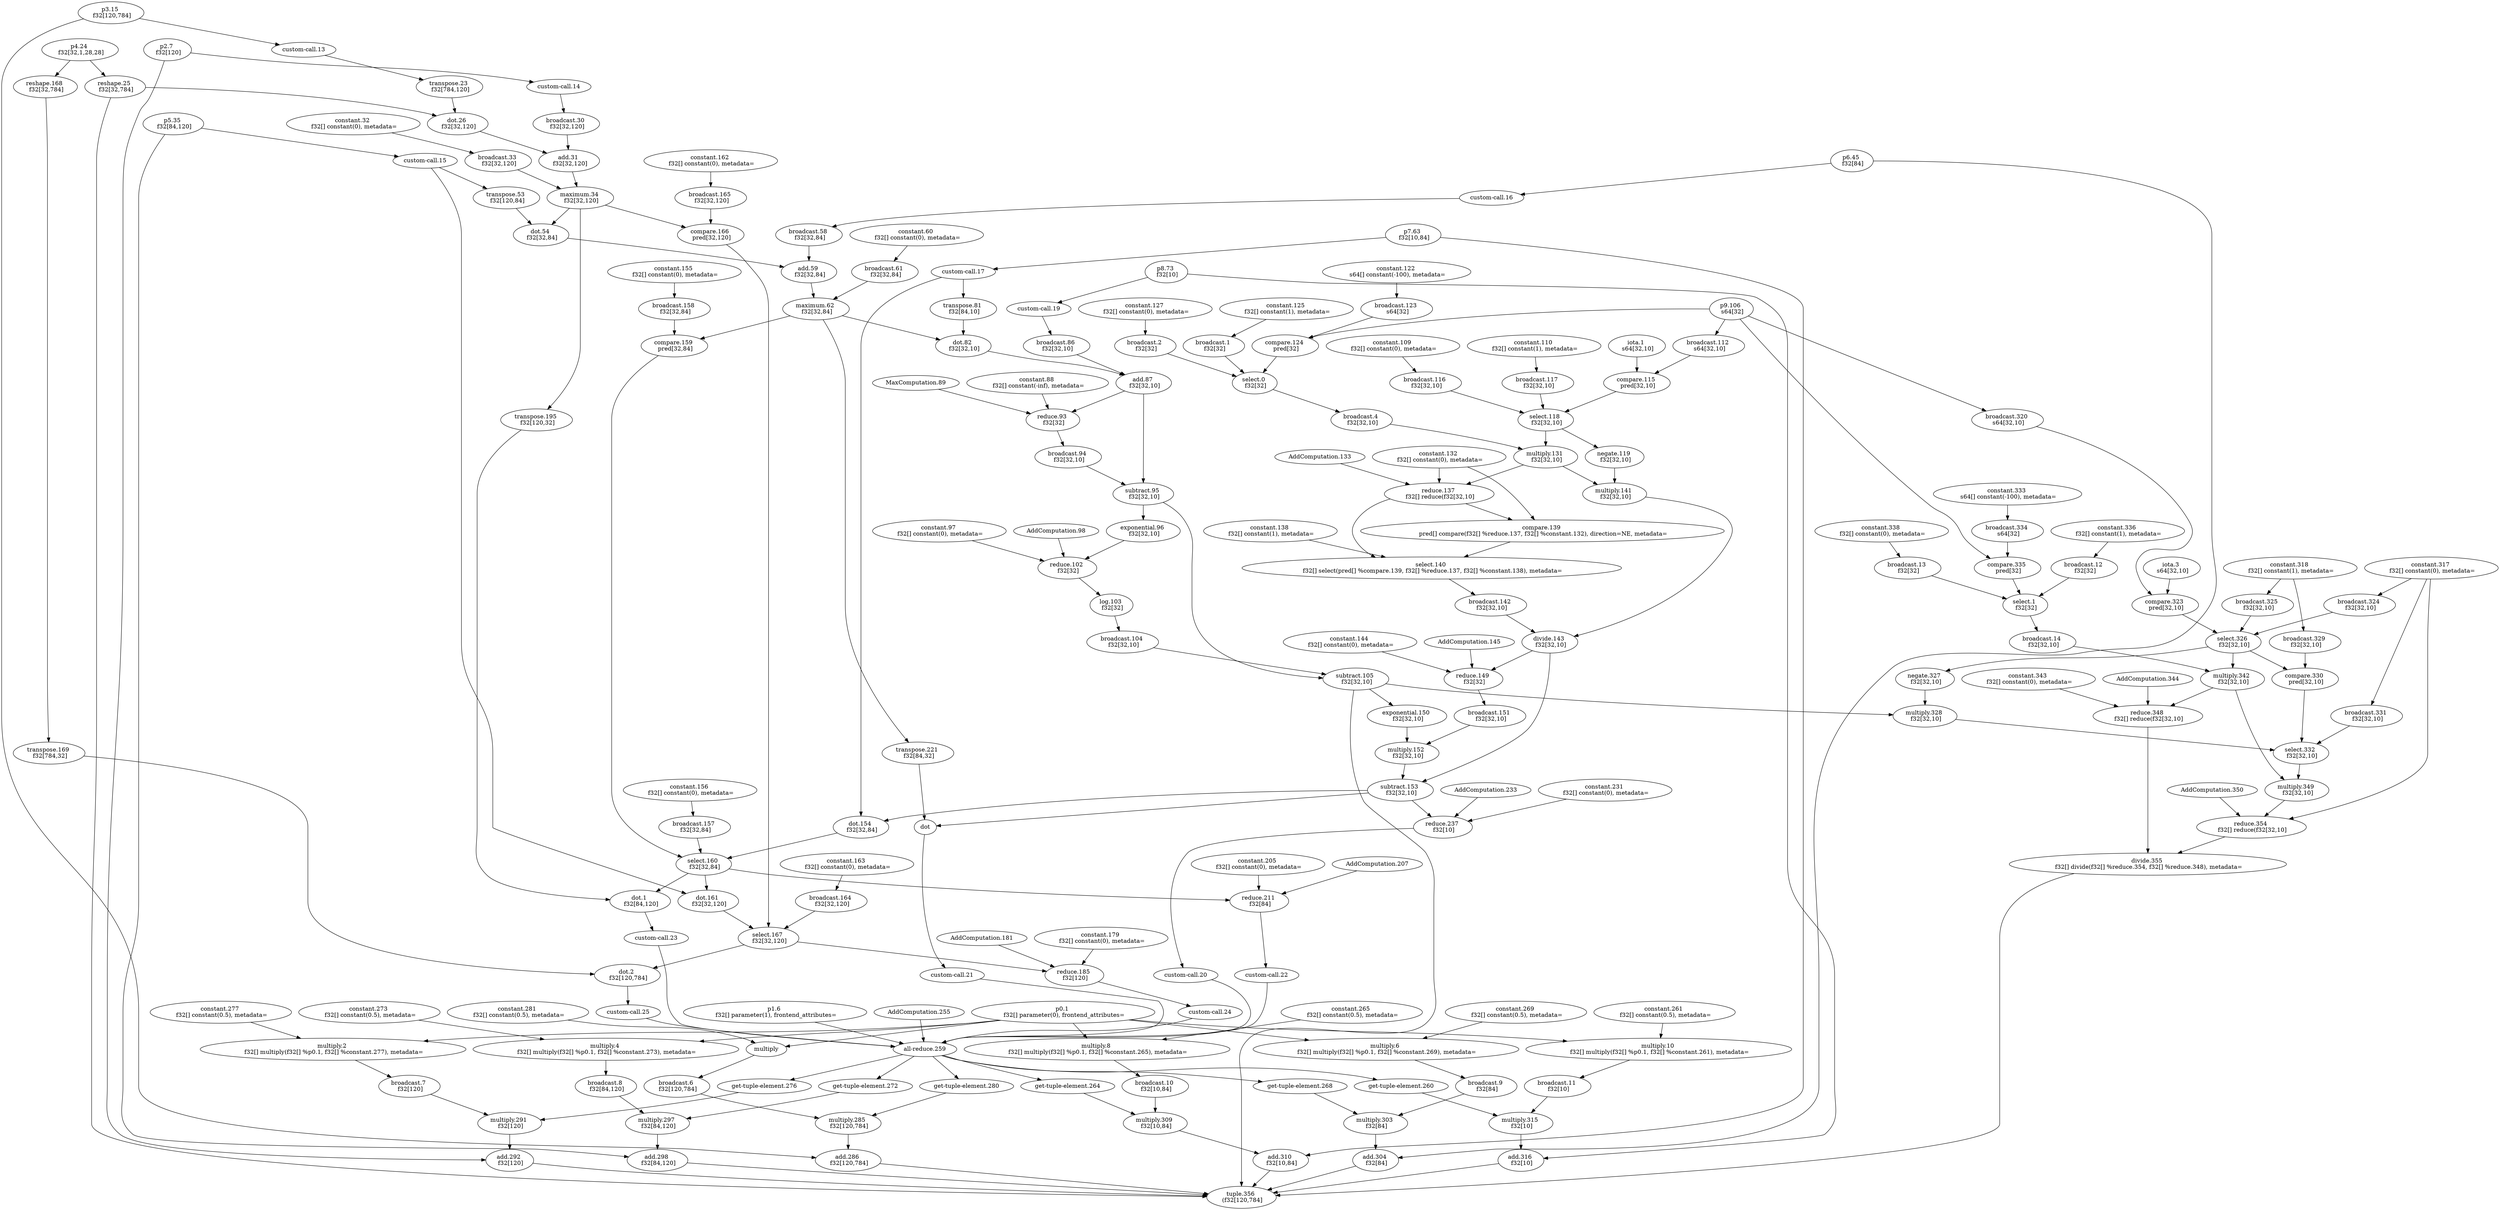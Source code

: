 digraph HloModule {
	"p3.15" [label="p3.15 \n f32[120,784]"];
	"p9.106" [label="p9.106 \n s64[32]"];
	"broadcast.112" [label="broadcast.112 \n s64[32,10]"];
	"iota.1" [label="iota.1 \n s64[32,10]"];
	"compare.115" [label="compare.115 \n pred[32,10]"];
	"constant.110" [label="constant.110 \n f32[] constant(1), metadata="];
	"broadcast.117" [label="broadcast.117 \n f32[32,10]"];
	"constant.109" [label="constant.109 \n f32[] constant(0), metadata="];
	"broadcast.116" [label="broadcast.116 \n f32[32,10]"];
	"select.118" [label="select.118 \n f32[32,10]"];
	"negate.119" [label="negate.119 \n f32[32,10]"];
	"constant.122" [label="constant.122 \n s64[] constant(-100), metadata="];
	"broadcast.123" [label="broadcast.123 \n s64[32]"];
	"compare.124" [label="compare.124 \n pred[32]"];
	"constant.125" [label="constant.125 \n f32[] constant(1), metadata="];
	"broadcast.1" [label="broadcast.1 \n f32[32]"];
	"constant.127" [label="constant.127 \n f32[] constant(0), metadata="];
	"broadcast.2" [label="broadcast.2 \n f32[32]"];
	"select.0" [label="select.0 \n f32[32]"];
	"broadcast.4" [label="broadcast.4 \n f32[32,10]"];
	"multiply.131" [label="multiply.131 \n f32[32,10]"];
	"multiply.141" [label="multiply.141 \n f32[32,10]"];
	"constant.132" [label="constant.132 \n f32[] constant(0), metadata="];
	"reduce.137" [label="reduce.137 \n f32[] reduce(f32[32,10]"];
	"compare.139" [label="compare.139 \n pred[] compare(f32[] %reduce.137, f32[] %constant.132), direction=NE, metadata="];
	"constant.138" [label="constant.138 \n f32[] constant(1), metadata="];
	"select.140" [label="select.140 \n f32[] select(pred[] %compare.139, f32[] %reduce.137, f32[] %constant.138), metadata="];
	"broadcast.142" [label="broadcast.142 \n f32[32,10]"];
	"divide.143" [label="divide.143 \n f32[32,10]"];
	"p4.24" [label="p4.24 \n f32[32,1,28,28]"];
	"reshape.25" [label="reshape.25 \n f32[32,784]"];
	"transpose.23" [label="transpose.23 \n f32[784,120]"];
	"dot.26" [label="dot.26 \n f32[32,120]"];
	"p2.7" [label="p2.7 \n f32[120]"];
	"broadcast.30" [label="broadcast.30 \n f32[32,120]"];
	"add.31" [label="add.31 \n f32[32,120]"];
	"constant.32" [label="constant.32 \n f32[] constant(0), metadata="];
	"broadcast.33" [label="broadcast.33 \n f32[32,120]"];
	"maximum.34" [label="maximum.34 \n f32[32,120]"];
	"p5.35" [label="p5.35 \n f32[84,120]"];
	"transpose.53" [label="transpose.53 \n f32[120,84]"];
	"dot.54" [label="dot.54 \n f32[32,84]"];
	"p6.45" [label="p6.45 \n f32[84]"];
	"broadcast.58" [label="broadcast.58 \n f32[32,84]"];
	"add.59" [label="add.59 \n f32[32,84]"];
	"constant.60" [label="constant.60 \n f32[] constant(0), metadata="];
	"broadcast.61" [label="broadcast.61 \n f32[32,84]"];
	"maximum.62" [label="maximum.62 \n f32[32,84]"];
	"p7.63" [label="p7.63 \n f32[10,84]"];
	"transpose.81" [label="transpose.81 \n f32[84,10]"];
	"dot.82" [label="dot.82 \n f32[32,10]"];
	"p8.73" [label="p8.73 \n f32[10]"];
	"broadcast.86" [label="broadcast.86 \n f32[32,10]"];
	"add.87" [label="add.87 \n f32[32,10]"];
	"constant.88" [label="constant.88 \n f32[] constant(-inf), metadata="];
	"reduce.93" [label="reduce.93 \n f32[32]"];
	"broadcast.94" [label="broadcast.94 \n f32[32,10]"];
	"subtract.95" [label="subtract.95 \n f32[32,10]"];
	"exponential.96" [label="exponential.96 \n f32[32,10]"];
	"constant.97" [label="constant.97 \n f32[] constant(0), metadata="];
	"reduce.102" [label="reduce.102 \n f32[32]"];
	"log.103" [label="log.103 \n f32[32]"];
	"broadcast.104" [label="broadcast.104 \n f32[32,10]"];
	"subtract.105" [label="subtract.105 \n f32[32,10]"];
	"exponential.150" [label="exponential.150 \n f32[32,10]"];
	"constant.144" [label="constant.144 \n f32[] constant(0), metadata="];
	"reduce.149" [label="reduce.149 \n f32[32]"];
	"broadcast.151" [label="broadcast.151 \n f32[32,10]"];
	"multiply.152" [label="multiply.152 \n f32[32,10]"];
	"subtract.153" [label="subtract.153 \n f32[32,10]"];
	"constant.231" [label="constant.231 \n f32[] constant(0), metadata="];
	"reduce.237" [label="reduce.237 \n f32[10]"];
	"transpose.221" [label="transpose.221 \n f32[84,32]"];
	"constant.155" [label="constant.155 \n f32[] constant(0), metadata="];
	"broadcast.158" [label="broadcast.158 \n f32[32,84]"];
	"compare.159" [label="compare.159 \n pred[32,84]"];
	"dot.154" [label="dot.154 \n f32[32,84]"];
	"constant.156" [label="constant.156 \n f32[] constant(0), metadata="];
	"broadcast.157" [label="broadcast.157 \n f32[32,84]"];
	"select.160" [label="select.160 \n f32[32,84]"];
	"constant.205" [label="constant.205 \n f32[] constant(0), metadata="];
	"reduce.211" [label="reduce.211 \n f32[84]"];
	"transpose.195" [label="transpose.195 \n f32[120,32]"];
	"dot.1" [label="dot.1 \n f32[84,120]"];
	"constant.162" [label="constant.162 \n f32[] constant(0), metadata="];
	"broadcast.165" [label="broadcast.165 \n f32[32,120]"];
	"compare.166" [label="compare.166 \n pred[32,120]"];
	"dot.161" [label="dot.161 \n f32[32,120]"];
	"constant.163" [label="constant.163 \n f32[] constant(0), metadata="];
	"broadcast.164" [label="broadcast.164 \n f32[32,120]"];
	"select.167" [label="select.167 \n f32[32,120]"];
	"constant.179" [label="constant.179 \n f32[] constant(0), metadata="];
	"reduce.185" [label="reduce.185 \n f32[120]"];
	"reshape.168" [label="reshape.168 \n f32[32,784]"];
	"transpose.169" [label="transpose.169 \n f32[784,32]"];
	"dot.2" [label="dot.2 \n f32[120,784]"];
	"p1.6" [label="p1.6 \n f32[] parameter(1), frontend_attributes="];
	"p0.1" [label="p0.1 \n f32[] parameter(0), frontend_attributes="];
	"constant.281" [label="constant.281 \n f32[] constant(0.5), metadata="];
	"broadcast.6" [label="broadcast.6 \n f32[120,784]"];
	"multiply.285" [label="multiply.285 \n f32[120,784]"];
	"add.286" [label="add.286 \n f32[120,784]"];
	"constant.277" [label="constant.277 \n f32[] constant(0.5), metadata="];
	"multiply.2" [label="multiply.2 \n f32[] multiply(f32[] %p0.1, f32[] %constant.277), metadata="];
	"broadcast.7" [label="broadcast.7 \n f32[120]"];
	"multiply.291" [label="multiply.291 \n f32[120]"];
	"add.292" [label="add.292 \n f32[120]"];
	"constant.273" [label="constant.273 \n f32[] constant(0.5), metadata="];
	"multiply.4" [label="multiply.4 \n f32[] multiply(f32[] %p0.1, f32[] %constant.273), metadata="];
	"broadcast.8" [label="broadcast.8 \n f32[84,120]"];
	"multiply.297" [label="multiply.297 \n f32[84,120]"];
	"add.298" [label="add.298 \n f32[84,120]"];
	"constant.269" [label="constant.269 \n f32[] constant(0.5), metadata="];
	"multiply.6" [label="multiply.6 \n f32[] multiply(f32[] %p0.1, f32[] %constant.269), metadata="];
	"broadcast.9" [label="broadcast.9 \n f32[84]"];
	"multiply.303" [label="multiply.303 \n f32[84]"];
	"add.304" [label="add.304 \n f32[84]"];
	"constant.265" [label="constant.265 \n f32[] constant(0.5), metadata="];
	"multiply.8" [label="multiply.8 \n f32[] multiply(f32[] %p0.1, f32[] %constant.265), metadata="];
	"broadcast.10" [label="broadcast.10 \n f32[10,84]"];
	"multiply.309" [label="multiply.309 \n f32[10,84]"];
	"add.310" [label="add.310 \n f32[10,84]"];
	"constant.261" [label="constant.261 \n f32[] constant(0.5), metadata="];
	"multiply.10" [label="multiply.10 \n f32[] multiply(f32[] %p0.1, f32[] %constant.261), metadata="];
	"broadcast.11" [label="broadcast.11 \n f32[10]"];
	"multiply.315" [label="multiply.315 \n f32[10]"];
	"add.316" [label="add.316 \n f32[10]"];
	"broadcast.320" [label="broadcast.320 \n s64[32,10]"];
	"iota.3" [label="iota.3 \n s64[32,10]"];
	"compare.323" [label="compare.323 \n pred[32,10]"];
	"constant.318" [label="constant.318 \n f32[] constant(1), metadata="];
	"broadcast.325" [label="broadcast.325 \n f32[32,10]"];
	"constant.317" [label="constant.317 \n f32[] constant(0), metadata="];
	"broadcast.324" [label="broadcast.324 \n f32[32,10]"];
	"select.326" [label="select.326 \n f32[32,10]"];
	"broadcast.329" [label="broadcast.329 \n f32[32,10]"];
	"compare.330" [label="compare.330 \n pred[32,10]"];
	"broadcast.331" [label="broadcast.331 \n f32[32,10]"];
	"negate.327" [label="negate.327 \n f32[32,10]"];
	"multiply.328" [label="multiply.328 \n f32[32,10]"];
	"select.332" [label="select.332 \n f32[32,10]"];
	"constant.333" [label="constant.333 \n s64[] constant(-100), metadata="];
	"broadcast.334" [label="broadcast.334 \n s64[32]"];
	"compare.335" [label="compare.335 \n pred[32]"];
	"constant.336" [label="constant.336 \n f32[] constant(1), metadata="];
	"broadcast.12" [label="broadcast.12 \n f32[32]"];
	"constant.338" [label="constant.338 \n f32[] constant(0), metadata="];
	"broadcast.13" [label="broadcast.13 \n f32[32]"];
	"select.1" [label="select.1 \n f32[32]"];
	"broadcast.14" [label="broadcast.14 \n f32[32,10]"];
	"multiply.342" [label="multiply.342 \n f32[32,10]"];
	"multiply.349" [label="multiply.349 \n f32[32,10]"];
	"reduce.354" [label="reduce.354 \n f32[] reduce(f32[32,10]"];
	"constant.343" [label="constant.343 \n f32[] constant(0), metadata="];
	"reduce.348" [label="reduce.348 \n f32[] reduce(f32[32,10]"];
	"divide.355" [label="divide.355 \n f32[] divide(f32[] %reduce.354, f32[] %reduce.348), metadata="];
	"tuple.356" [label="tuple.356 \n (f32[120,784]"]; 
 	"p9.106" -> "broadcast.112";
	"broadcast.112" -> "compare.115";
	"iota.1" -> "compare.115";
	"constant.110" -> "broadcast.117";
	"constant.109" -> "broadcast.116";
	"compare.115" -> "select.118";
	"broadcast.117" -> "select.118";
	"broadcast.116" -> "select.118";
	"select.118" -> "negate.119";
	"constant.122" -> "broadcast.123";
	"p9.106" -> "compare.124";
	"broadcast.123" -> "compare.124";
	"constant.125" -> "broadcast.1";
	"constant.127" -> "broadcast.2";
	"compare.124" -> "select.0";
	"broadcast.1" -> "select.0";
	"broadcast.2" -> "select.0";
	"select.0" -> "broadcast.4";
	"broadcast.4" -> "multiply.131";
	"select.118" -> "multiply.131";
	"negate.119" -> "multiply.141";
	"multiply.131" -> "multiply.141";
	"multiply.131" -> "reduce.137";
	"constant.132" -> "reduce.137";
	"AddComputation.133" -> "reduce.137";
	"reduce.137" -> "compare.139";
	"constant.132" -> "compare.139";
	"compare.139" -> "select.140";
	"reduce.137" -> "select.140";
	"constant.138" -> "select.140";
	"select.140" -> "broadcast.142";
	"multiply.141" -> "divide.143";
	"broadcast.142" -> "divide.143";
	"p4.24" -> "reshape.25";
	"p3.15" -> "custom-call.13";
	"custom-call.13" -> "transpose.23";
	"reshape.25" -> "dot.26";
	"transpose.23" -> "dot.26";
	"p2.7" -> "custom-call.14";
	"custom-call.14" -> "broadcast.30";
	"dot.26" -> "add.31";
	"broadcast.30" -> "add.31";
	"constant.32" -> "broadcast.33";
	"add.31" -> "maximum.34";
	"broadcast.33" -> "maximum.34";
	"p5.35" -> "custom-call.15";
	"custom-call.15" -> "transpose.53";
	"maximum.34" -> "dot.54";
	"transpose.53" -> "dot.54";
	"p6.45" -> "custom-call.16";
	"custom-call.16" -> "broadcast.58";
	"dot.54" -> "add.59";
	"broadcast.58" -> "add.59";
	"constant.60" -> "broadcast.61";
	"add.59" -> "maximum.62";
	"broadcast.61" -> "maximum.62";
	"p7.63" -> "custom-call.17";
	"custom-call.17" -> "transpose.81";
	"maximum.62" -> "dot.82";
	"transpose.81" -> "dot.82";
	"p8.73" -> "custom-call.19";
	"custom-call.19" -> "broadcast.86";
	"dot.82" -> "add.87";
	"broadcast.86" -> "add.87";
	"add.87" -> "reduce.93";
	"constant.88" -> "reduce.93";
	"MaxComputation.89" -> "reduce.93";
	"reduce.93" -> "broadcast.94";
	"add.87" -> "subtract.95";
	"broadcast.94" -> "subtract.95";
	"subtract.95" -> "exponential.96";
	"exponential.96" -> "reduce.102";
	"constant.97" -> "reduce.102";
	"AddComputation.98" -> "reduce.102";
	"reduce.102" -> "log.103";
	"log.103" -> "broadcast.104";
	"subtract.95" -> "subtract.105";
	"broadcast.104" -> "subtract.105";
	"subtract.105" -> "exponential.150";
	"divide.143" -> "reduce.149";
	"constant.144" -> "reduce.149";
	"AddComputation.145" -> "reduce.149";
	"reduce.149" -> "broadcast.151";
	"exponential.150" -> "multiply.152";
	"broadcast.151" -> "multiply.152";
	"divide.143" -> "subtract.153";
	"multiply.152" -> "subtract.153";
	"subtract.153" -> "reduce.237";
	"constant.231" -> "reduce.237";
	"AddComputation.233" -> "reduce.237";
	"reduce.237" -> "custom-call.20";
	"maximum.62" -> "transpose.221";
	"subtract.153" -> "dot";
	"transpose.221" -> "dot";
	"dot" -> "custom-call.21";
	"constant.155" -> "broadcast.158";
	"maximum.62" -> "compare.159";
	"broadcast.158" -> "compare.159";
	"subtract.153" -> "dot.154";
	"custom-call.17" -> "dot.154";
	"constant.156" -> "broadcast.157";
	"compare.159" -> "select.160";
	"dot.154" -> "select.160";
	"broadcast.157" -> "select.160";
	"select.160" -> "reduce.211";
	"constant.205" -> "reduce.211";
	"AddComputation.207" -> "reduce.211";
	"reduce.211" -> "custom-call.22";
	"maximum.34" -> "transpose.195";
	"select.160" -> "dot.1";
	"transpose.195" -> "dot.1";
	"dot.1" -> "custom-call.23";
	"constant.162" -> "broadcast.165";
	"maximum.34" -> "compare.166";
	"broadcast.165" -> "compare.166";
	"select.160" -> "dot.161";
	"custom-call.15" -> "dot.161";
	"constant.163" -> "broadcast.164";
	"compare.166" -> "select.167";
	"dot.161" -> "select.167";
	"broadcast.164" -> "select.167";
	"select.167" -> "reduce.185";
	"constant.179" -> "reduce.185";
	"AddComputation.181" -> "reduce.185";
	"reduce.185" -> "custom-call.24";
	"p4.24" -> "reshape.168";
	"reshape.168" -> "transpose.169";
	"select.167" -> "dot.2";
	"transpose.169" -> "dot.2";
	"dot.2" -> "custom-call.25";
	"custom-call.20" -> "all-reduce.259";
	"custom-call.21" -> "all-reduce.259";
	"custom-call.22" -> "all-reduce.259";
	"custom-call.23" -> "all-reduce.259";
	"custom-call.24" -> "all-reduce.259";
	"custom-call.25" -> "all-reduce.259";
	"p1.6" -> "all-reduce.259";
	"AddComputation.255" -> "all-reduce.259";
	"all-reduce.259" -> "get-tuple-element.280";
	"p0.1" -> "multiply";
	"constant.281" -> "multiply";
	"multiply" -> "broadcast.6";
	"get-tuple-element.280" -> "multiply.285";
	"broadcast.6" -> "multiply.285";
	"p3.15" -> "add.286";
	"multiply.285" -> "add.286";
	"all-reduce.259" -> "get-tuple-element.276";
	"p0.1" -> "multiply.2";
	"constant.277" -> "multiply.2";
	"multiply.2" -> "broadcast.7";
	"get-tuple-element.276" -> "multiply.291";
	"broadcast.7" -> "multiply.291";
	"p2.7" -> "add.292";
	"multiply.291" -> "add.292";
	"all-reduce.259" -> "get-tuple-element.272";
	"p0.1" -> "multiply.4";
	"constant.273" -> "multiply.4";
	"multiply.4" -> "broadcast.8";
	"get-tuple-element.272" -> "multiply.297";
	"broadcast.8" -> "multiply.297";
	"p5.35" -> "add.298";
	"multiply.297" -> "add.298";
	"all-reduce.259" -> "get-tuple-element.268";
	"p0.1" -> "multiply.6";
	"constant.269" -> "multiply.6";
	"multiply.6" -> "broadcast.9";
	"get-tuple-element.268" -> "multiply.303";
	"broadcast.9" -> "multiply.303";
	"p6.45" -> "add.304";
	"multiply.303" -> "add.304";
	"all-reduce.259" -> "get-tuple-element.264";
	"p0.1" -> "multiply.8";
	"constant.265" -> "multiply.8";
	"multiply.8" -> "broadcast.10";
	"get-tuple-element.264" -> "multiply.309";
	"broadcast.10" -> "multiply.309";
	"p7.63" -> "add.310";
	"multiply.309" -> "add.310";
	"all-reduce.259" -> "get-tuple-element.260";
	"p0.1" -> "multiply.10";
	"constant.261" -> "multiply.10";
	"multiply.10" -> "broadcast.11";
	"get-tuple-element.260" -> "multiply.315";
	"broadcast.11" -> "multiply.315";
	"p8.73" -> "add.316";
	"multiply.315" -> "add.316";
	"p9.106" -> "broadcast.320";
	"broadcast.320" -> "compare.323";
	"iota.3" -> "compare.323";
	"constant.318" -> "broadcast.325";
	"constant.317" -> "broadcast.324";
	"compare.323" -> "select.326";
	"broadcast.325" -> "select.326";
	"broadcast.324" -> "select.326";
	"constant.318" -> "broadcast.329";
	"select.326" -> "compare.330";
	"broadcast.329" -> "compare.330";
	"constant.317" -> "broadcast.331";
	"select.326" -> "negate.327";
	"negate.327" -> "multiply.328";
	"subtract.105" -> "multiply.328";
	"compare.330" -> "select.332";
	"broadcast.331" -> "select.332";
	"multiply.328" -> "select.332";
	"constant.333" -> "broadcast.334";
	"p9.106" -> "compare.335";
	"broadcast.334" -> "compare.335";
	"constant.336" -> "broadcast.12";
	"constant.338" -> "broadcast.13";
	"compare.335" -> "select.1";
	"broadcast.12" -> "select.1";
	"broadcast.13" -> "select.1";
	"select.1" -> "broadcast.14";
	"broadcast.14" -> "multiply.342";
	"select.326" -> "multiply.342";
	"select.332" -> "multiply.349";
	"multiply.342" -> "multiply.349";
	"multiply.349" -> "reduce.354";
	"constant.317" -> "reduce.354";
	"AddComputation.350" -> "reduce.354";
	"multiply.342" -> "reduce.348";
	"constant.343" -> "reduce.348";
	"AddComputation.344" -> "reduce.348";
	"reduce.354" -> "divide.355";
	"reduce.348" -> "divide.355";
	"add.286" -> "tuple.356";
	"add.292" -> "tuple.356";
	"add.298" -> "tuple.356";
	"add.304" -> "tuple.356";
	"add.310" -> "tuple.356";
	"add.316" -> "tuple.356";
	"reshape.25" -> "tuple.356";
	"subtract.105" -> "tuple.356";
	"divide.355" -> "tuple.356";
}